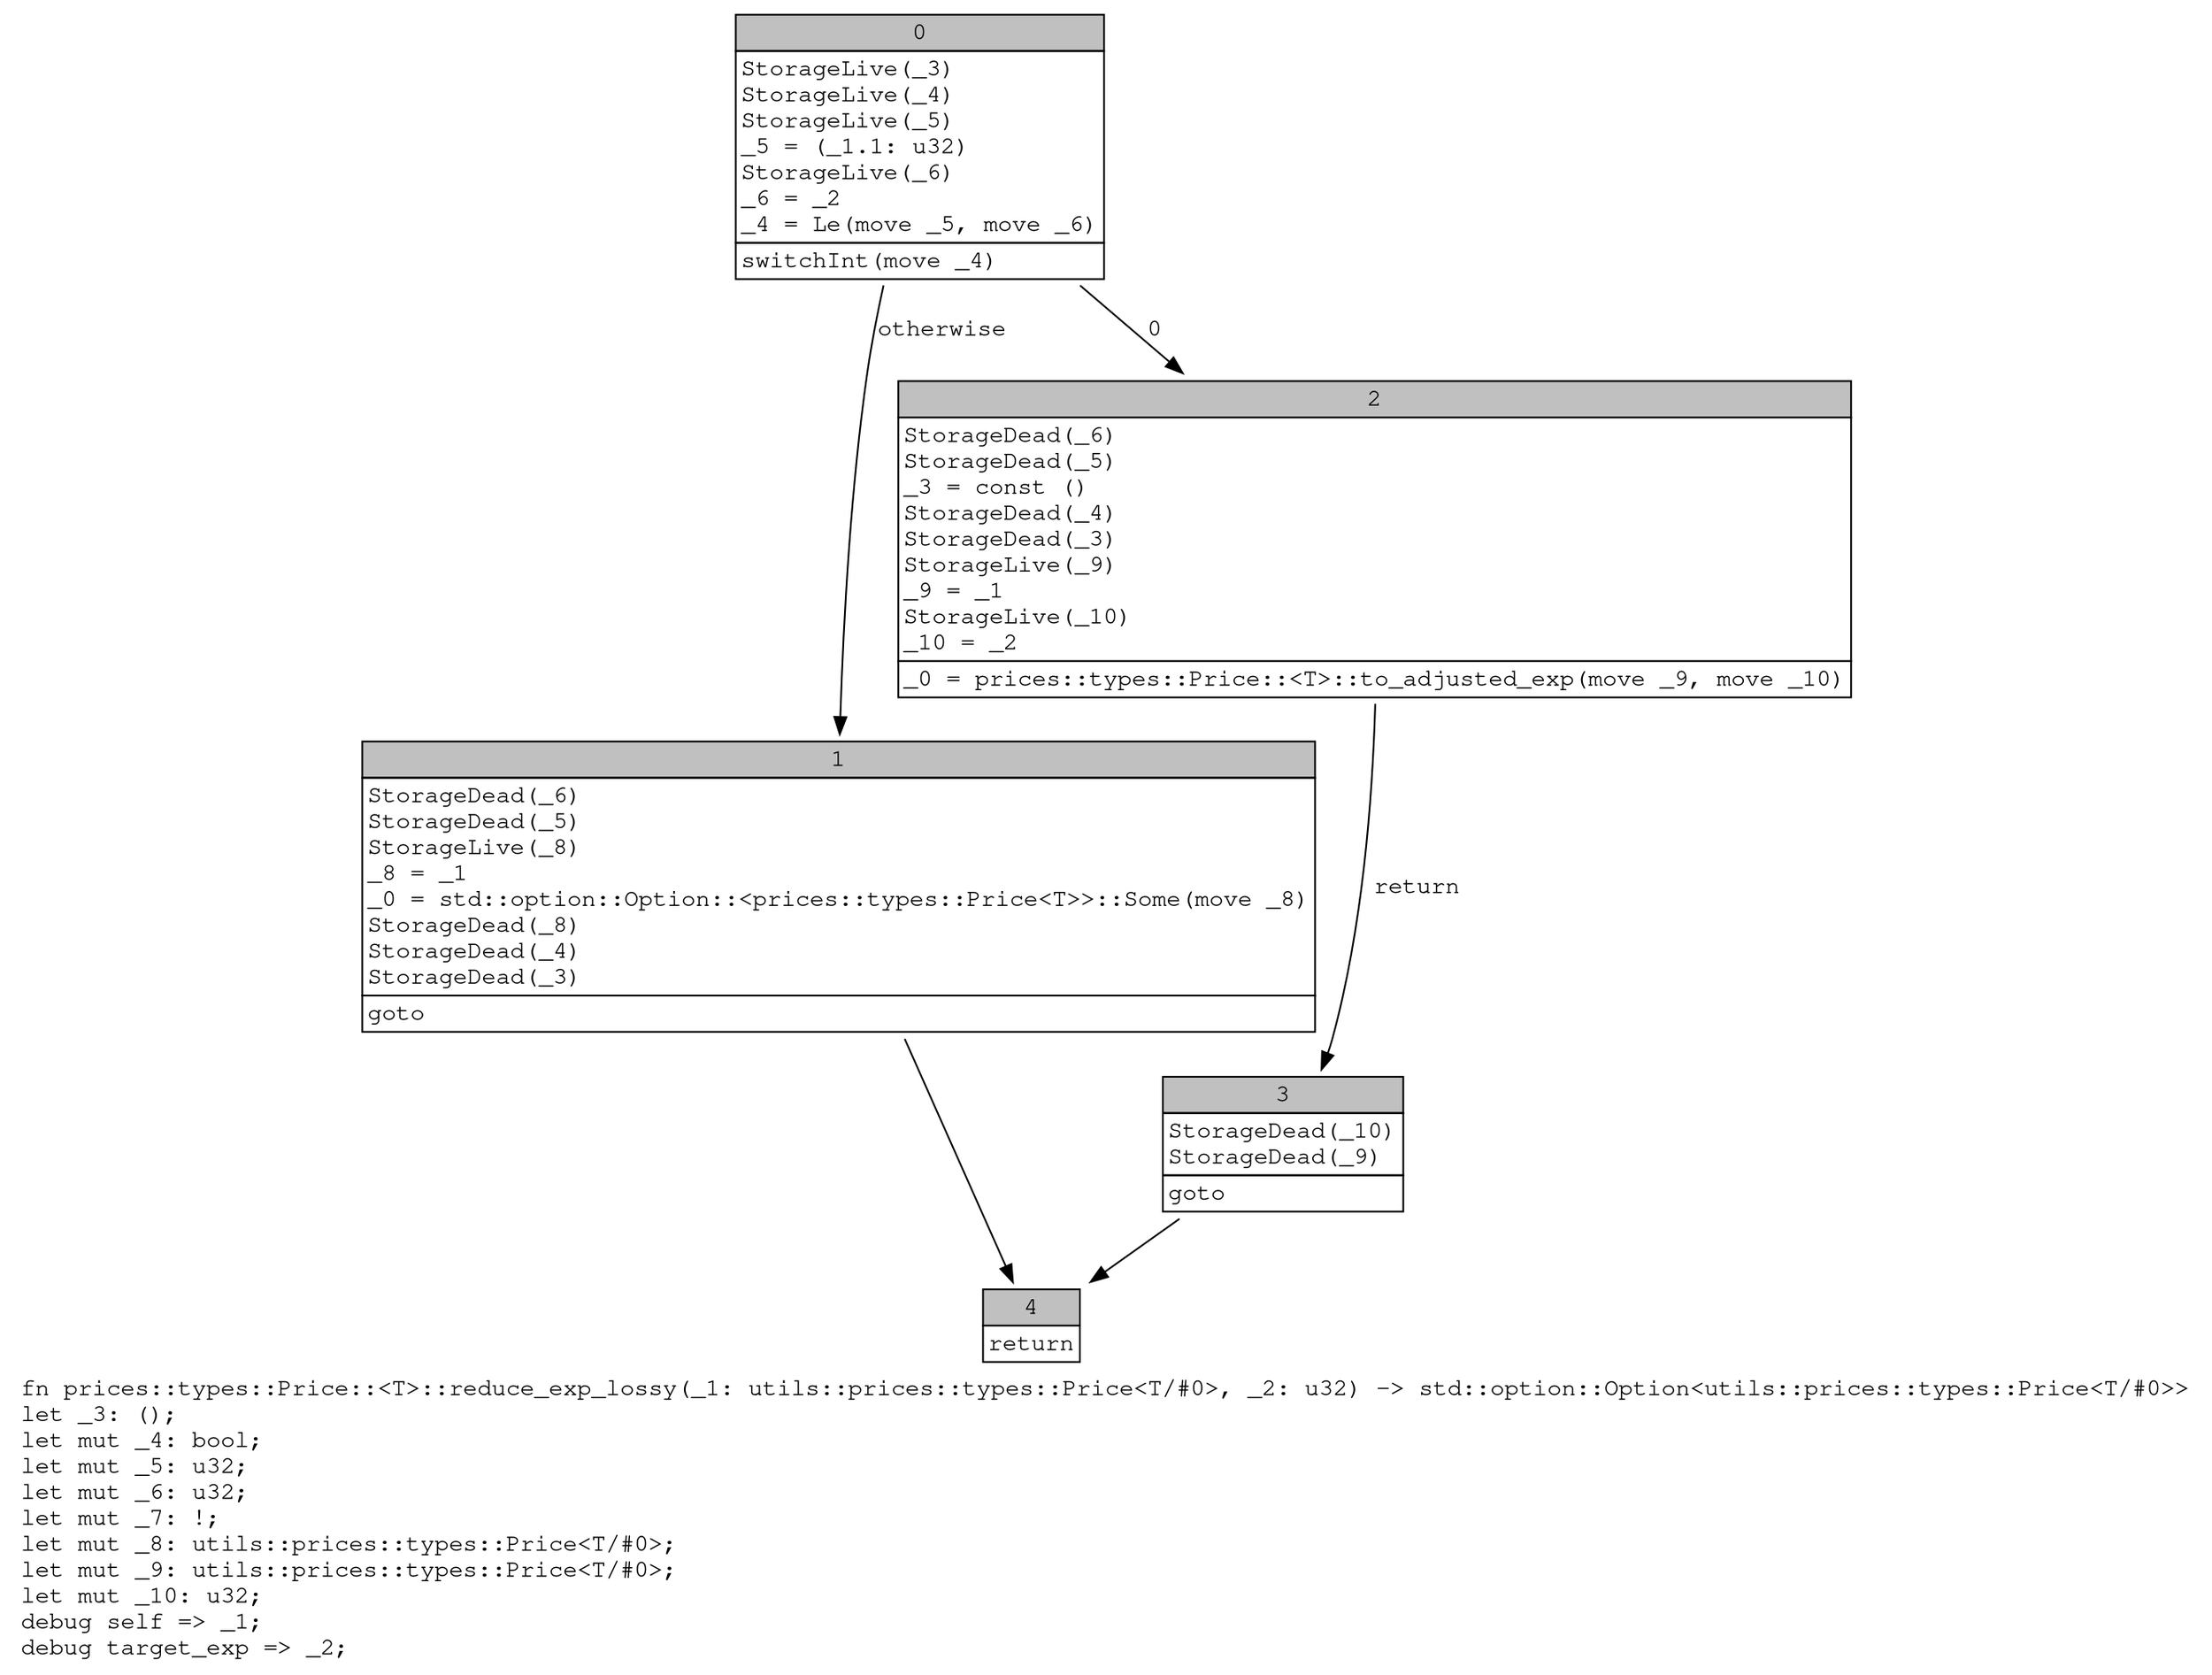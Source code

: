 digraph Mir_0_2649 {
    graph [fontname="Courier, monospace"];
    node [fontname="Courier, monospace"];
    edge [fontname="Courier, monospace"];
    label=<fn prices::types::Price::&lt;T&gt;::reduce_exp_lossy(_1: utils::prices::types::Price&lt;T/#0&gt;, _2: u32) -&gt; std::option::Option&lt;utils::prices::types::Price&lt;T/#0&gt;&gt;<br align="left"/>let _3: ();<br align="left"/>let mut _4: bool;<br align="left"/>let mut _5: u32;<br align="left"/>let mut _6: u32;<br align="left"/>let mut _7: !;<br align="left"/>let mut _8: utils::prices::types::Price&lt;T/#0&gt;;<br align="left"/>let mut _9: utils::prices::types::Price&lt;T/#0&gt;;<br align="left"/>let mut _10: u32;<br align="left"/>debug self =&gt; _1;<br align="left"/>debug target_exp =&gt; _2;<br align="left"/>>;
    bb0__0_2649 [shape="none", label=<<table border="0" cellborder="1" cellspacing="0"><tr><td bgcolor="gray" align="center" colspan="1">0</td></tr><tr><td align="left" balign="left">StorageLive(_3)<br/>StorageLive(_4)<br/>StorageLive(_5)<br/>_5 = (_1.1: u32)<br/>StorageLive(_6)<br/>_6 = _2<br/>_4 = Le(move _5, move _6)<br/></td></tr><tr><td align="left">switchInt(move _4)</td></tr></table>>];
    bb1__0_2649 [shape="none", label=<<table border="0" cellborder="1" cellspacing="0"><tr><td bgcolor="gray" align="center" colspan="1">1</td></tr><tr><td align="left" balign="left">StorageDead(_6)<br/>StorageDead(_5)<br/>StorageLive(_8)<br/>_8 = _1<br/>_0 = std::option::Option::&lt;prices::types::Price&lt;T&gt;&gt;::Some(move _8)<br/>StorageDead(_8)<br/>StorageDead(_4)<br/>StorageDead(_3)<br/></td></tr><tr><td align="left">goto</td></tr></table>>];
    bb2__0_2649 [shape="none", label=<<table border="0" cellborder="1" cellspacing="0"><tr><td bgcolor="gray" align="center" colspan="1">2</td></tr><tr><td align="left" balign="left">StorageDead(_6)<br/>StorageDead(_5)<br/>_3 = const ()<br/>StorageDead(_4)<br/>StorageDead(_3)<br/>StorageLive(_9)<br/>_9 = _1<br/>StorageLive(_10)<br/>_10 = _2<br/></td></tr><tr><td align="left">_0 = prices::types::Price::&lt;T&gt;::to_adjusted_exp(move _9, move _10)</td></tr></table>>];
    bb3__0_2649 [shape="none", label=<<table border="0" cellborder="1" cellspacing="0"><tr><td bgcolor="gray" align="center" colspan="1">3</td></tr><tr><td align="left" balign="left">StorageDead(_10)<br/>StorageDead(_9)<br/></td></tr><tr><td align="left">goto</td></tr></table>>];
    bb4__0_2649 [shape="none", label=<<table border="0" cellborder="1" cellspacing="0"><tr><td bgcolor="gray" align="center" colspan="1">4</td></tr><tr><td align="left">return</td></tr></table>>];
    bb0__0_2649 -> bb2__0_2649 [label="0"];
    bb0__0_2649 -> bb1__0_2649 [label="otherwise"];
    bb1__0_2649 -> bb4__0_2649 [label=""];
    bb2__0_2649 -> bb3__0_2649 [label="return"];
    bb3__0_2649 -> bb4__0_2649 [label=""];
}
